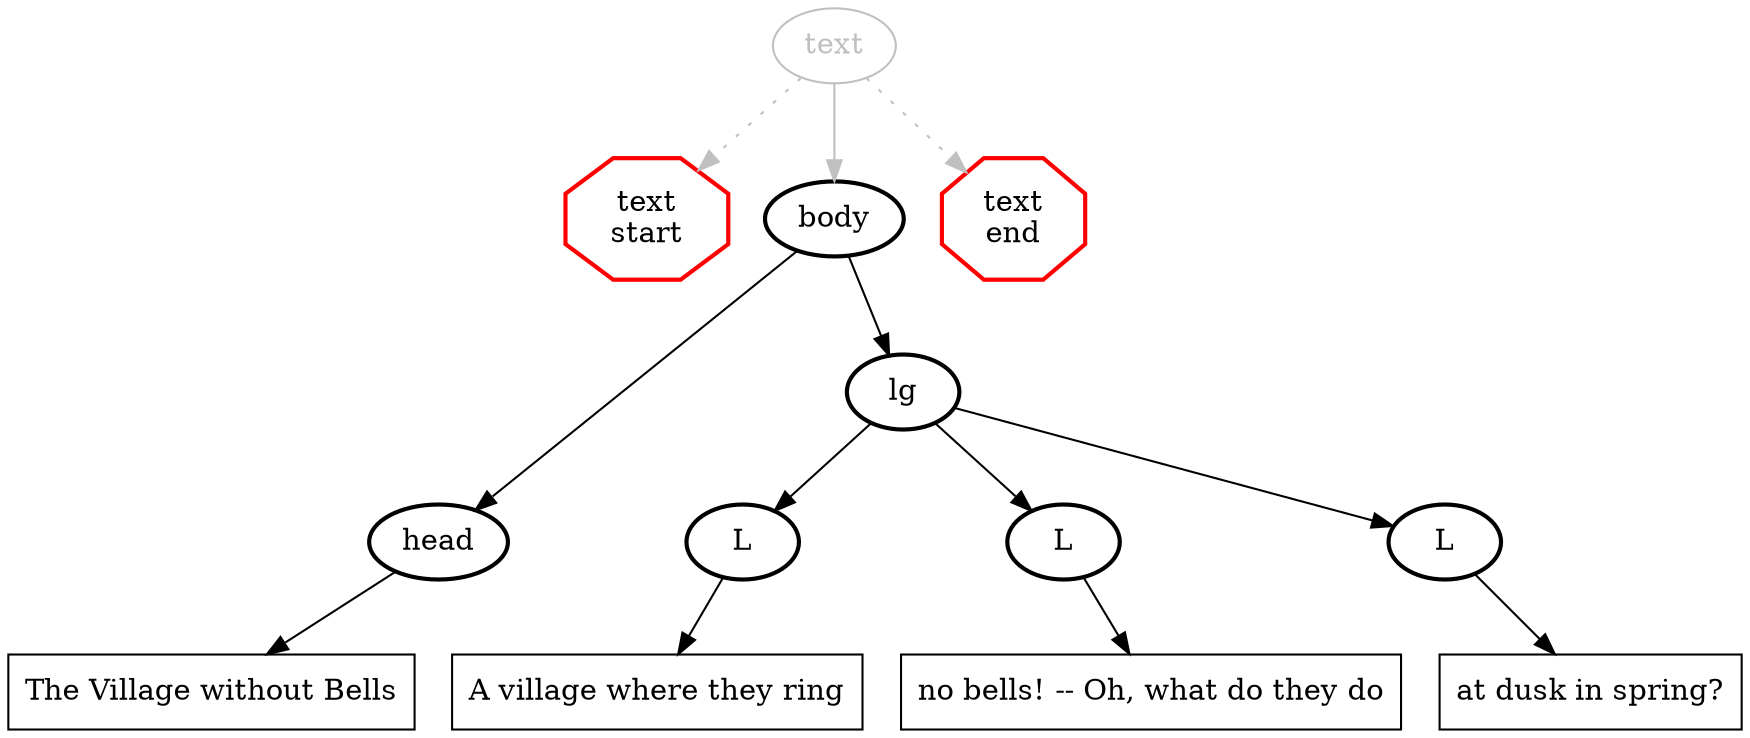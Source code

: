 digraph {
  /* 3b:  raise the highlighted elements */
  node [shape=rectangle, ordering=out];
  edge [color=gray];
  
  subgraph {
  rank = same;
  node [color=black, shape=octagon, style=filled, fillcolor="#EEEEEE"];
  starttext [label="text\nstart", color=red, style=bold];
  // startbody [label="body\nstart"];
  // starthead [label="head\nstart", color=red, style=bold];
  // endhead [label="head\nend", color=red, style=bold];
  // startlg [label="lg\nstart", color=red, style=bold];
  // startl1 [label="l\nstart", color=red, style=bold];
  // endl1 [label="l\nend", color=red, style=bold];
  // startl2 [label="l\nstart", color=red, style=bold];
  // endl2 [label="l\nend", color=red, style=bold];
  // startl3 [label="l\nstart", color=red, style=bold];
  // endl3 [label="l\nend", color=red, style=bold];
  // endlg [label="lg\nend", color=red, style=bold];
  // endbody [label="body\nend"];
  endtext [label="text\nend", color=red, style=bold];

  node [shape=oval, color=black, fontcolor=black, style=bold];
  body;
  // lg -> startlg [style=dotted];
  // lg -> endlg [style=dotted];
  
  }

  node [shape=oval, color=black, fontcolor=black, style=bold];
  head;
  lg -> { l1 l2 l3 } [color=black];

  subgraph {
  rank = same; 
  l1 [label="L"];
  l2 [label="L"];
  l3 [label="L"];
   }


  subgraph {
  rank = same;
  node [color=black, shape=box, style=solid];
  // shape=plaintext makes them disappear too much
  
  pcd0 [label="The Village without Bells"];
  pcd1 [label="A village where they ring"];
  pcd2 [label="no bells! -- Oh, what do they do"];
  pcd3 [label="at dusk in spring?"]
  }

  node [shape=oval, color=gray, fontcolor=gray, style=solid];
  text -> starttext [style=dotted];
  text -> body;
  text -> endtext [style=dotted];
  
  // body -> startbody [style=dotted];
  body -> head [color=black];
  body -> lg [color=black];
  // body -> endbody [style=dotted];

  // head -> starthead [style=dotted];
  head -> pcd0 [color=black];
  // head -> endhead [style=dotted];
  


  // l1 -> startl1 [style=dotted];
  l1 -> pcd1 [color=black];
  // l1 -> endl1 [style=dotted];
  

  // l2 -> startl2 [style=dotted];
  l2 -> pcd2 [color=black];
  // l2 -> endl2 [style=dotted];
  

  // l3 -> startl3 [style=dotted];
  l3 -> pcd3 [color=black];
  // l3 -> endl3 [style=dotted];
  
  
}